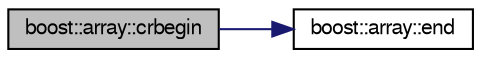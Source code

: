 digraph "boost::array::crbegin"
{
  bgcolor="transparent";
  edge [fontname="FreeSans",fontsize="10",labelfontname="FreeSans",labelfontsize="10"];
  node [fontname="FreeSans",fontsize="10",shape=record];
  rankdir="LR";
  Node1 [label="boost::array::crbegin",height=0.2,width=0.4,color="black", fillcolor="grey75", style="filled" fontcolor="black"];
  Node1 -> Node2 [color="midnightblue",fontsize="10",style="solid",fontname="FreeSans"];
  Node2 [label="boost::array::end",height=0.2,width=0.4,color="black",URL="$d1/d96/classboost_1_1array.html#a7ceca2d1f87a5832e13db810b75b7a20"];
}
